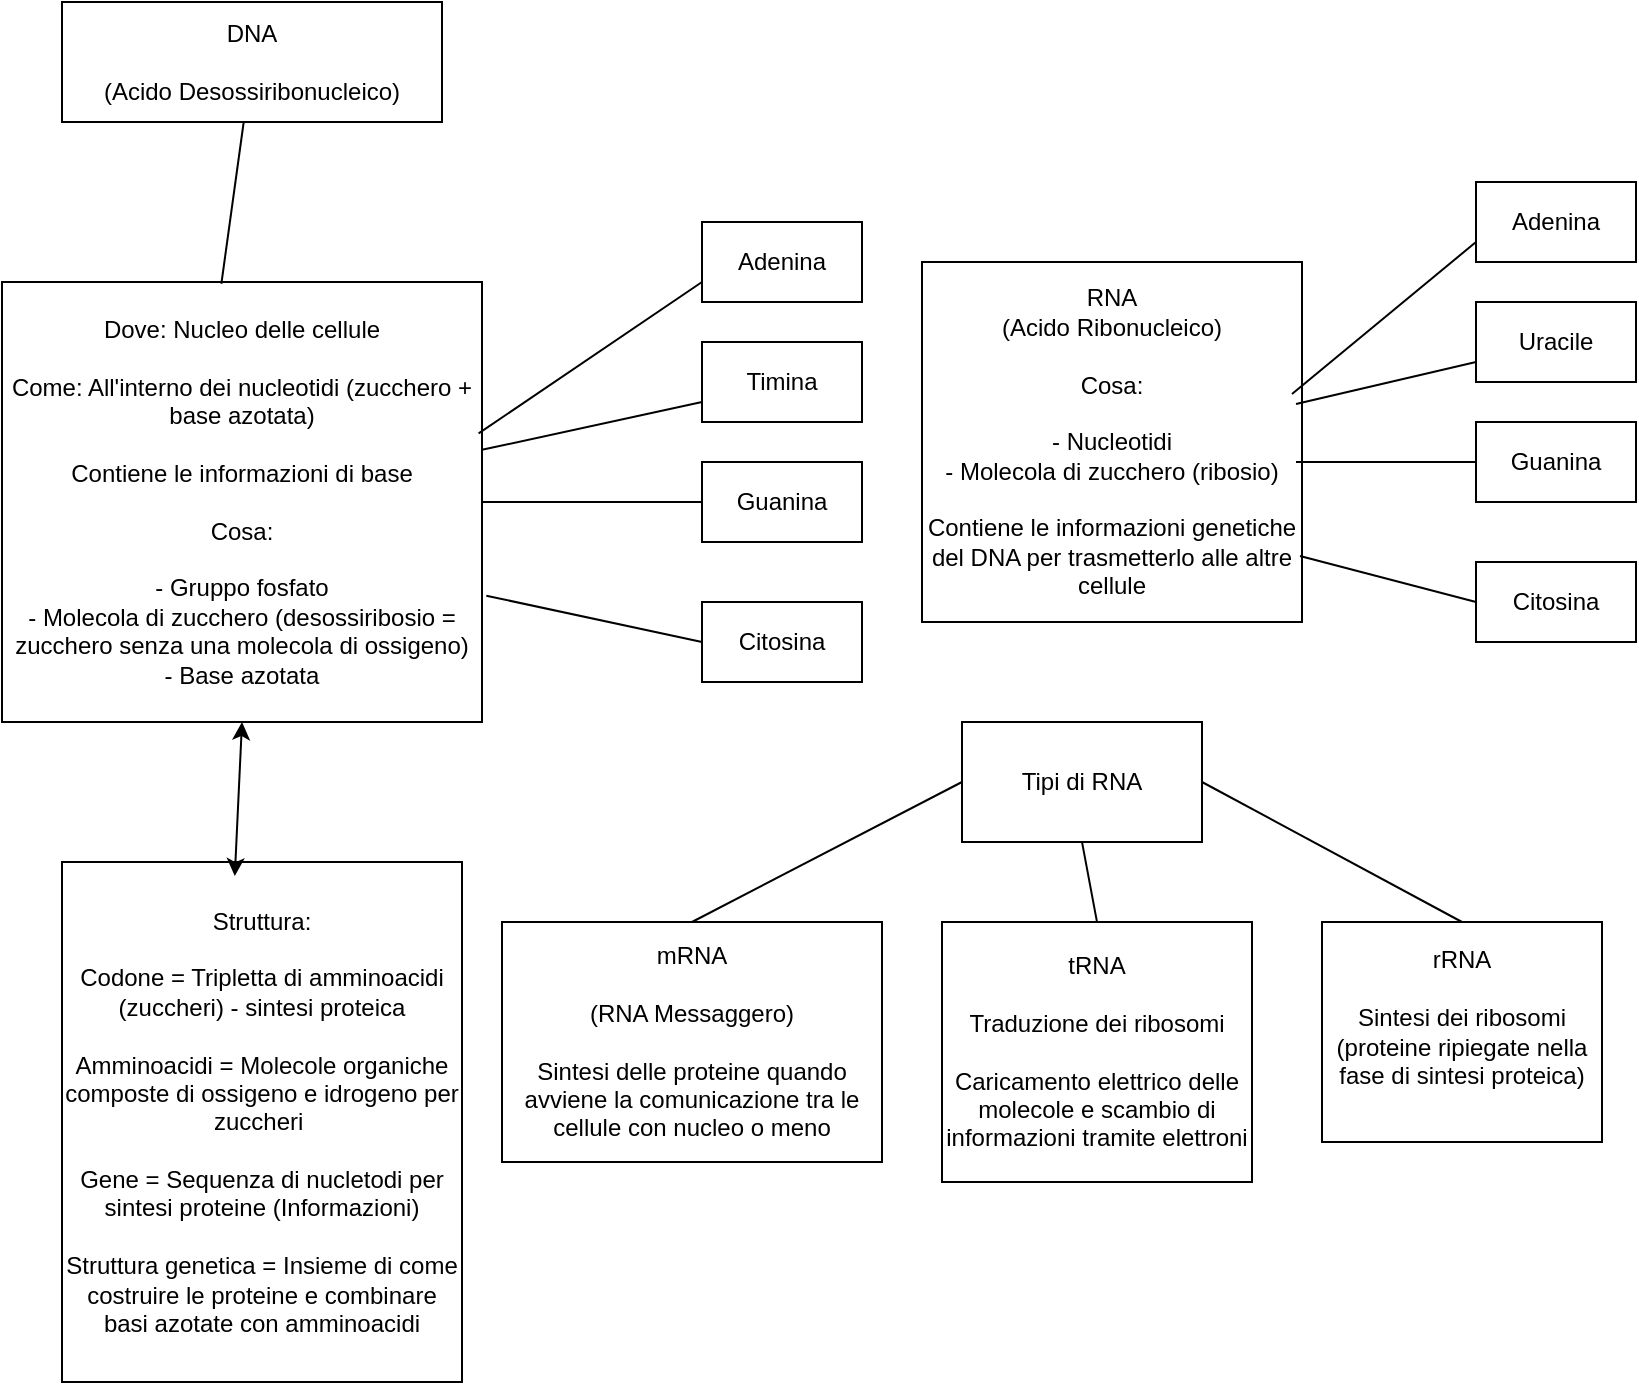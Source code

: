 <mxfile version="22.1.21" type="device">
  <diagram name="Schema" id="PyPxVqWp-ixs-hh4TuzZ">
    <mxGraphModel dx="1050" dy="557" grid="1" gridSize="10" guides="1" tooltips="1" connect="1" arrows="1" fold="1" page="1" pageScale="1" pageWidth="827" pageHeight="1169" math="0" shadow="0">
      <root>
        <mxCell id="0" />
        <mxCell id="1" parent="0" />
        <mxCell id="xezq893f7kdis_2Y9lIG-1" value="DNA&lt;br&gt;&lt;br&gt;(Acido Desossiribonucleico)&lt;br&gt;" style="rounded=0;whiteSpace=wrap;html=1;" parent="1" vertex="1">
          <mxGeometry x="40" y="640" width="190" height="60" as="geometry" />
        </mxCell>
        <mxCell id="xezq893f7kdis_2Y9lIG-2" value="Dove: Nucleo delle cellule&lt;br&gt;&lt;br&gt;Come: All&#39;interno dei nucleotidi (zucchero + base azotata)&lt;br&gt;&lt;br&gt;Contiene le informazioni di base&lt;br&gt;&lt;br&gt;Cosa:&lt;br&gt;&lt;br&gt;- Gruppo fosfato&lt;br&gt;- Molecola di zucchero (desossiribosio = zucchero senza una molecola di ossigeno)&lt;br&gt;- Base azotata" style="rounded=0;whiteSpace=wrap;html=1;" parent="1" vertex="1">
          <mxGeometry x="10" y="780" width="240" height="220" as="geometry" />
        </mxCell>
        <mxCell id="xezq893f7kdis_2Y9lIG-3" value="" style="endArrow=none;html=1;rounded=0;exitX=0.457;exitY=0.004;exitDx=0;exitDy=0;exitPerimeter=0;" parent="1" source="xezq893f7kdis_2Y9lIG-2" target="xezq893f7kdis_2Y9lIG-1" edge="1">
          <mxGeometry width="50" height="50" relative="1" as="geometry">
            <mxPoint x="130" y="820" as="sourcePoint" />
            <mxPoint x="180" y="770" as="targetPoint" />
          </mxGeometry>
        </mxCell>
        <mxCell id="xezq893f7kdis_2Y9lIG-4" value="Adenina" style="rounded=0;whiteSpace=wrap;html=1;" parent="1" vertex="1">
          <mxGeometry x="360" y="750" width="80" height="40" as="geometry" />
        </mxCell>
        <mxCell id="xezq893f7kdis_2Y9lIG-5" value="Timina" style="rounded=0;whiteSpace=wrap;html=1;" parent="1" vertex="1">
          <mxGeometry x="360" y="810" width="80" height="40" as="geometry" />
        </mxCell>
        <mxCell id="xezq893f7kdis_2Y9lIG-6" value="Guanina" style="rounded=0;whiteSpace=wrap;html=1;" parent="1" vertex="1">
          <mxGeometry x="360" y="870" width="80" height="40" as="geometry" />
        </mxCell>
        <mxCell id="xezq893f7kdis_2Y9lIG-7" value="Citosina" style="rounded=0;whiteSpace=wrap;html=1;" parent="1" vertex="1">
          <mxGeometry x="360" y="940" width="80" height="40" as="geometry" />
        </mxCell>
        <mxCell id="xezq893f7kdis_2Y9lIG-8" value="" style="endArrow=none;html=1;rounded=0;exitX=0.993;exitY=0.344;exitDx=0;exitDy=0;exitPerimeter=0;entryX=0;entryY=0.75;entryDx=0;entryDy=0;" parent="1" source="xezq893f7kdis_2Y9lIG-2" target="xezq893f7kdis_2Y9lIG-4" edge="1">
          <mxGeometry width="50" height="50" relative="1" as="geometry">
            <mxPoint x="330" y="830" as="sourcePoint" />
            <mxPoint x="380" y="780" as="targetPoint" />
          </mxGeometry>
        </mxCell>
        <mxCell id="xezq893f7kdis_2Y9lIG-9" value="" style="endArrow=none;html=1;rounded=0;entryX=0;entryY=0.75;entryDx=0;entryDy=0;" parent="1" source="xezq893f7kdis_2Y9lIG-2" target="xezq893f7kdis_2Y9lIG-5" edge="1">
          <mxGeometry width="50" height="50" relative="1" as="geometry">
            <mxPoint x="279" y="852" as="sourcePoint" />
            <mxPoint x="370" y="790" as="targetPoint" />
          </mxGeometry>
        </mxCell>
        <mxCell id="xezq893f7kdis_2Y9lIG-10" value="" style="endArrow=none;html=1;rounded=0;entryX=0;entryY=0.5;entryDx=0;entryDy=0;" parent="1" source="xezq893f7kdis_2Y9lIG-2" target="xezq893f7kdis_2Y9lIG-6" edge="1">
          <mxGeometry width="50" height="50" relative="1" as="geometry">
            <mxPoint x="289" y="862" as="sourcePoint" />
            <mxPoint x="380" y="800" as="targetPoint" />
          </mxGeometry>
        </mxCell>
        <mxCell id="xezq893f7kdis_2Y9lIG-11" value="" style="endArrow=none;html=1;rounded=0;exitX=1.009;exitY=0.713;exitDx=0;exitDy=0;exitPerimeter=0;entryX=0;entryY=0.5;entryDx=0;entryDy=0;" parent="1" source="xezq893f7kdis_2Y9lIG-2" target="xezq893f7kdis_2Y9lIG-7" edge="1">
          <mxGeometry width="50" height="50" relative="1" as="geometry">
            <mxPoint x="299" y="872" as="sourcePoint" />
            <mxPoint x="390" y="810" as="targetPoint" />
          </mxGeometry>
        </mxCell>
        <mxCell id="xezq893f7kdis_2Y9lIG-12" value="RNA&lt;br&gt;(Acido Ribonucleico)&lt;br&gt;&lt;br&gt;Cosa:&lt;br&gt;&lt;br&gt;- Nucleotidi&lt;br&gt;- Molecola di zucchero (ribosio)&lt;br&gt;&lt;br&gt;Contiene le informazioni genetiche del DNA per trasmetterlo alle altre cellule" style="rounded=0;whiteSpace=wrap;html=1;" parent="1" vertex="1">
          <mxGeometry x="470" y="770" width="190" height="180" as="geometry" />
        </mxCell>
        <mxCell id="xezq893f7kdis_2Y9lIG-18" value="Adenina" style="rounded=0;whiteSpace=wrap;html=1;" parent="1" vertex="1">
          <mxGeometry x="747" y="730" width="80" height="40" as="geometry" />
        </mxCell>
        <mxCell id="xezq893f7kdis_2Y9lIG-19" value="Uracile" style="rounded=0;whiteSpace=wrap;html=1;" parent="1" vertex="1">
          <mxGeometry x="747" y="790" width="80" height="40" as="geometry" />
        </mxCell>
        <mxCell id="xezq893f7kdis_2Y9lIG-20" value="Guanina" style="rounded=0;whiteSpace=wrap;html=1;" parent="1" vertex="1">
          <mxGeometry x="747" y="850" width="80" height="40" as="geometry" />
        </mxCell>
        <mxCell id="xezq893f7kdis_2Y9lIG-21" value="Citosina" style="rounded=0;whiteSpace=wrap;html=1;" parent="1" vertex="1">
          <mxGeometry x="747" y="920" width="80" height="40" as="geometry" />
        </mxCell>
        <mxCell id="xezq893f7kdis_2Y9lIG-22" value="" style="endArrow=none;html=1;rounded=0;exitX=0.993;exitY=0.344;exitDx=0;exitDy=0;exitPerimeter=0;entryX=0;entryY=0.75;entryDx=0;entryDy=0;" parent="1" target="xezq893f7kdis_2Y9lIG-18" edge="1">
          <mxGeometry width="50" height="50" relative="1" as="geometry">
            <mxPoint x="655" y="836" as="sourcePoint" />
            <mxPoint x="767" y="760" as="targetPoint" />
          </mxGeometry>
        </mxCell>
        <mxCell id="xezq893f7kdis_2Y9lIG-23" value="" style="endArrow=none;html=1;rounded=0;entryX=0;entryY=0.75;entryDx=0;entryDy=0;" parent="1" target="xezq893f7kdis_2Y9lIG-19" edge="1">
          <mxGeometry width="50" height="50" relative="1" as="geometry">
            <mxPoint x="657" y="841" as="sourcePoint" />
            <mxPoint x="757" y="770" as="targetPoint" />
          </mxGeometry>
        </mxCell>
        <mxCell id="xezq893f7kdis_2Y9lIG-24" value="" style="endArrow=none;html=1;rounded=0;entryX=0;entryY=0.5;entryDx=0;entryDy=0;" parent="1" target="xezq893f7kdis_2Y9lIG-20" edge="1">
          <mxGeometry width="50" height="50" relative="1" as="geometry">
            <mxPoint x="657" y="870" as="sourcePoint" />
            <mxPoint x="767" y="780" as="targetPoint" />
          </mxGeometry>
        </mxCell>
        <mxCell id="xezq893f7kdis_2Y9lIG-25" value="" style="endArrow=none;html=1;rounded=0;exitX=1.009;exitY=0.713;exitDx=0;exitDy=0;exitPerimeter=0;entryX=0;entryY=0.5;entryDx=0;entryDy=0;" parent="1" target="xezq893f7kdis_2Y9lIG-21" edge="1">
          <mxGeometry width="50" height="50" relative="1" as="geometry">
            <mxPoint x="659" y="917" as="sourcePoint" />
            <mxPoint x="777" y="790" as="targetPoint" />
          </mxGeometry>
        </mxCell>
        <mxCell id="xezq893f7kdis_2Y9lIG-26" value="Tipi di RNA" style="rounded=0;whiteSpace=wrap;html=1;" parent="1" vertex="1">
          <mxGeometry x="490" y="1000" width="120" height="60" as="geometry" />
        </mxCell>
        <mxCell id="xezq893f7kdis_2Y9lIG-27" value="mRNA&lt;br&gt;&lt;br&gt;(RNA Messaggero)&lt;br&gt;&lt;br&gt;Sintesi delle proteine quando avviene la comunicazione tra le cellule con nucleo o meno" style="rounded=0;whiteSpace=wrap;html=1;" parent="1" vertex="1">
          <mxGeometry x="260" y="1100" width="190" height="120" as="geometry" />
        </mxCell>
        <mxCell id="xezq893f7kdis_2Y9lIG-28" value="tRNA&lt;br&gt;&lt;br&gt;Traduzione dei ribosomi&lt;br&gt;&lt;br&gt;Caricamento elettrico delle molecole e scambio di informazioni tramite elettroni" style="rounded=0;whiteSpace=wrap;html=1;" parent="1" vertex="1">
          <mxGeometry x="480" y="1100" width="155" height="130" as="geometry" />
        </mxCell>
        <mxCell id="xezq893f7kdis_2Y9lIG-29" value="rRNA&lt;br&gt;&lt;br&gt;Sintesi dei ribosomi (proteine ripiegate nella fase di sintesi proteica)&lt;br&gt;&lt;br&gt;" style="rounded=0;whiteSpace=wrap;html=1;" parent="1" vertex="1">
          <mxGeometry x="670" y="1100" width="140" height="110" as="geometry" />
        </mxCell>
        <mxCell id="xezq893f7kdis_2Y9lIG-30" value="Struttura:&lt;br&gt;&lt;br&gt;Codone = Tripletta di amminoacidi (zuccheri) - sintesi proteica&lt;br&gt;&lt;br&gt;Amminoacidi = Molecole organiche composte di ossigeno e idrogeno per zuccheri&amp;nbsp;&lt;br&gt;&lt;br&gt;Gene = Sequenza di nucletodi per sintesi proteine (Informazioni)&lt;br&gt;&lt;br&gt;Struttura genetica = Insieme di come costruire le proteine e combinare basi azotate con amminoacidi" style="rounded=0;whiteSpace=wrap;html=1;" parent="1" vertex="1">
          <mxGeometry x="40" y="1070" width="200" height="260" as="geometry" />
        </mxCell>
        <mxCell id="xezq893f7kdis_2Y9lIG-31" value="" style="endArrow=classic;startArrow=classic;html=1;rounded=0;exitX=0.432;exitY=0.027;exitDx=0;exitDy=0;exitPerimeter=0;entryX=0.5;entryY=1;entryDx=0;entryDy=0;" parent="1" source="xezq893f7kdis_2Y9lIG-30" target="xezq893f7kdis_2Y9lIG-2" edge="1">
          <mxGeometry width="50" height="50" relative="1" as="geometry">
            <mxPoint x="70" y="1010" as="sourcePoint" />
            <mxPoint x="120" y="960" as="targetPoint" />
          </mxGeometry>
        </mxCell>
        <mxCell id="xezq893f7kdis_2Y9lIG-32" value="" style="endArrow=none;html=1;rounded=0;exitX=0.5;exitY=0;exitDx=0;exitDy=0;entryX=0;entryY=0.5;entryDx=0;entryDy=0;" parent="1" source="xezq893f7kdis_2Y9lIG-27" target="xezq893f7kdis_2Y9lIG-26" edge="1">
          <mxGeometry width="50" height="50" relative="1" as="geometry">
            <mxPoint x="490" y="1030" as="sourcePoint" />
            <mxPoint x="480" y="1030" as="targetPoint" />
          </mxGeometry>
        </mxCell>
        <mxCell id="xezq893f7kdis_2Y9lIG-33" value="" style="endArrow=none;html=1;rounded=0;exitX=0.5;exitY=0;exitDx=0;exitDy=0;entryX=0.5;entryY=1;entryDx=0;entryDy=0;" parent="1" source="xezq893f7kdis_2Y9lIG-28" target="xezq893f7kdis_2Y9lIG-26" edge="1">
          <mxGeometry width="50" height="50" relative="1" as="geometry">
            <mxPoint x="365" y="1110" as="sourcePoint" />
            <mxPoint x="500" y="1040" as="targetPoint" />
          </mxGeometry>
        </mxCell>
        <mxCell id="xezq893f7kdis_2Y9lIG-34" value="" style="endArrow=none;html=1;rounded=0;exitX=0.5;exitY=0;exitDx=0;exitDy=0;entryX=1;entryY=0.5;entryDx=0;entryDy=0;" parent="1" source="xezq893f7kdis_2Y9lIG-29" target="xezq893f7kdis_2Y9lIG-26" edge="1">
          <mxGeometry width="50" height="50" relative="1" as="geometry">
            <mxPoint x="375" y="1120" as="sourcePoint" />
            <mxPoint x="510" y="1050" as="targetPoint" />
          </mxGeometry>
        </mxCell>
      </root>
    </mxGraphModel>
  </diagram>
</mxfile>
